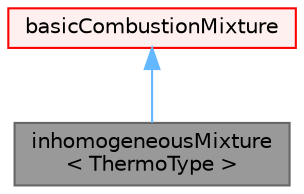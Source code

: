 digraph "inhomogeneousMixture&lt; ThermoType &gt;"
{
 // LATEX_PDF_SIZE
  bgcolor="transparent";
  edge [fontname=Helvetica,fontsize=10,labelfontname=Helvetica,labelfontsize=10];
  node [fontname=Helvetica,fontsize=10,shape=box,height=0.2,width=0.4];
  Node1 [id="Node000001",label="inhomogeneousMixture\l\< ThermoType \>",height=0.2,width=0.4,color="gray40", fillcolor="grey60", style="filled", fontcolor="black",tooltip="The inhomogeneous mixture contains species (\"ft\", \"b\")."];
  Node2 -> Node1 [id="edge1_Node000001_Node000002",dir="back",color="steelblue1",style="solid",tooltip=" "];
  Node2 [id="Node000002",label="basicCombustionMixture",height=0.2,width=0.4,color="red", fillcolor="#FFF0F0", style="filled",URL="$classFoam_1_1basicCombustionMixture.html",tooltip="Specialization of the basicSpecieMixture for combustion."];
}

